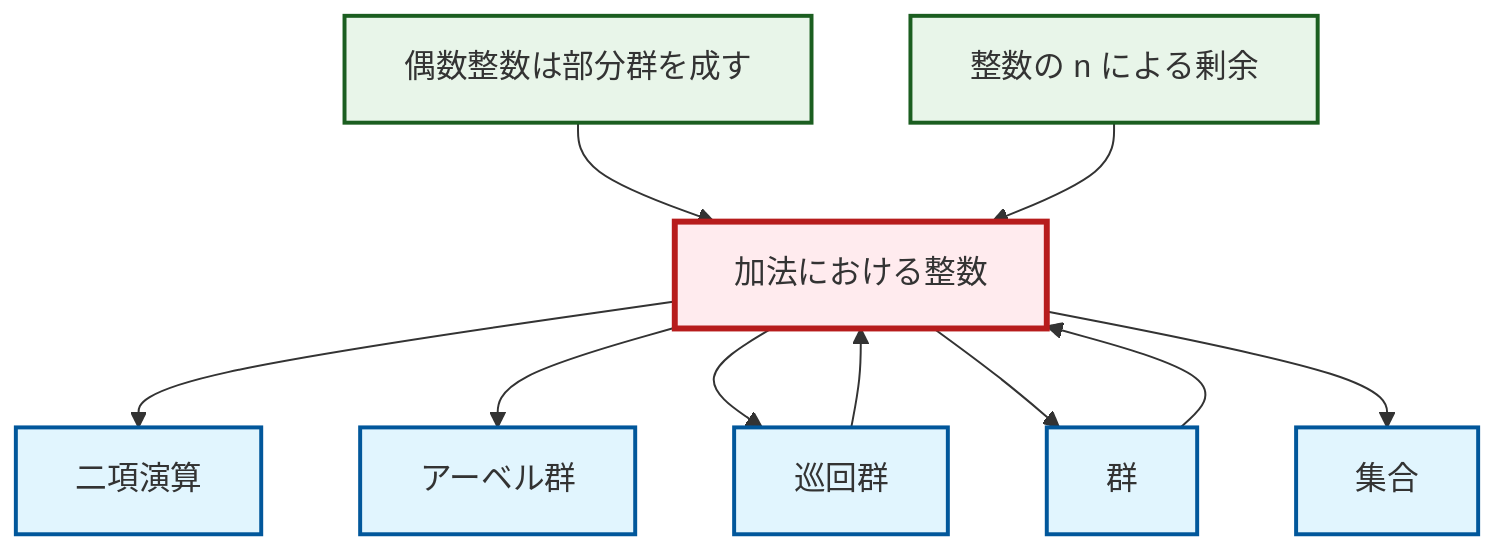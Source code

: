 graph TD
    classDef definition fill:#e1f5fe,stroke:#01579b,stroke-width:2px
    classDef theorem fill:#f3e5f5,stroke:#4a148c,stroke-width:2px
    classDef axiom fill:#fff3e0,stroke:#e65100,stroke-width:2px
    classDef example fill:#e8f5e9,stroke:#1b5e20,stroke-width:2px
    classDef current fill:#ffebee,stroke:#b71c1c,stroke-width:3px
    def-binary-operation["二項演算"]:::definition
    def-abelian-group["アーベル群"]:::definition
    ex-even-integers-subgroup["偶数整数は部分群を成す"]:::example
    ex-quotient-integers-mod-n["整数の n による剰余"]:::example
    ex-integers-addition["加法における整数"]:::example
    def-set["集合"]:::definition
    def-cyclic-group["巡回群"]:::definition
    def-group["群"]:::definition
    def-group --> ex-integers-addition
    ex-integers-addition --> def-binary-operation
    ex-integers-addition --> def-abelian-group
    ex-even-integers-subgroup --> ex-integers-addition
    ex-integers-addition --> def-cyclic-group
    ex-integers-addition --> def-group
    def-cyclic-group --> ex-integers-addition
    ex-integers-addition --> def-set
    ex-quotient-integers-mod-n --> ex-integers-addition
    class ex-integers-addition current